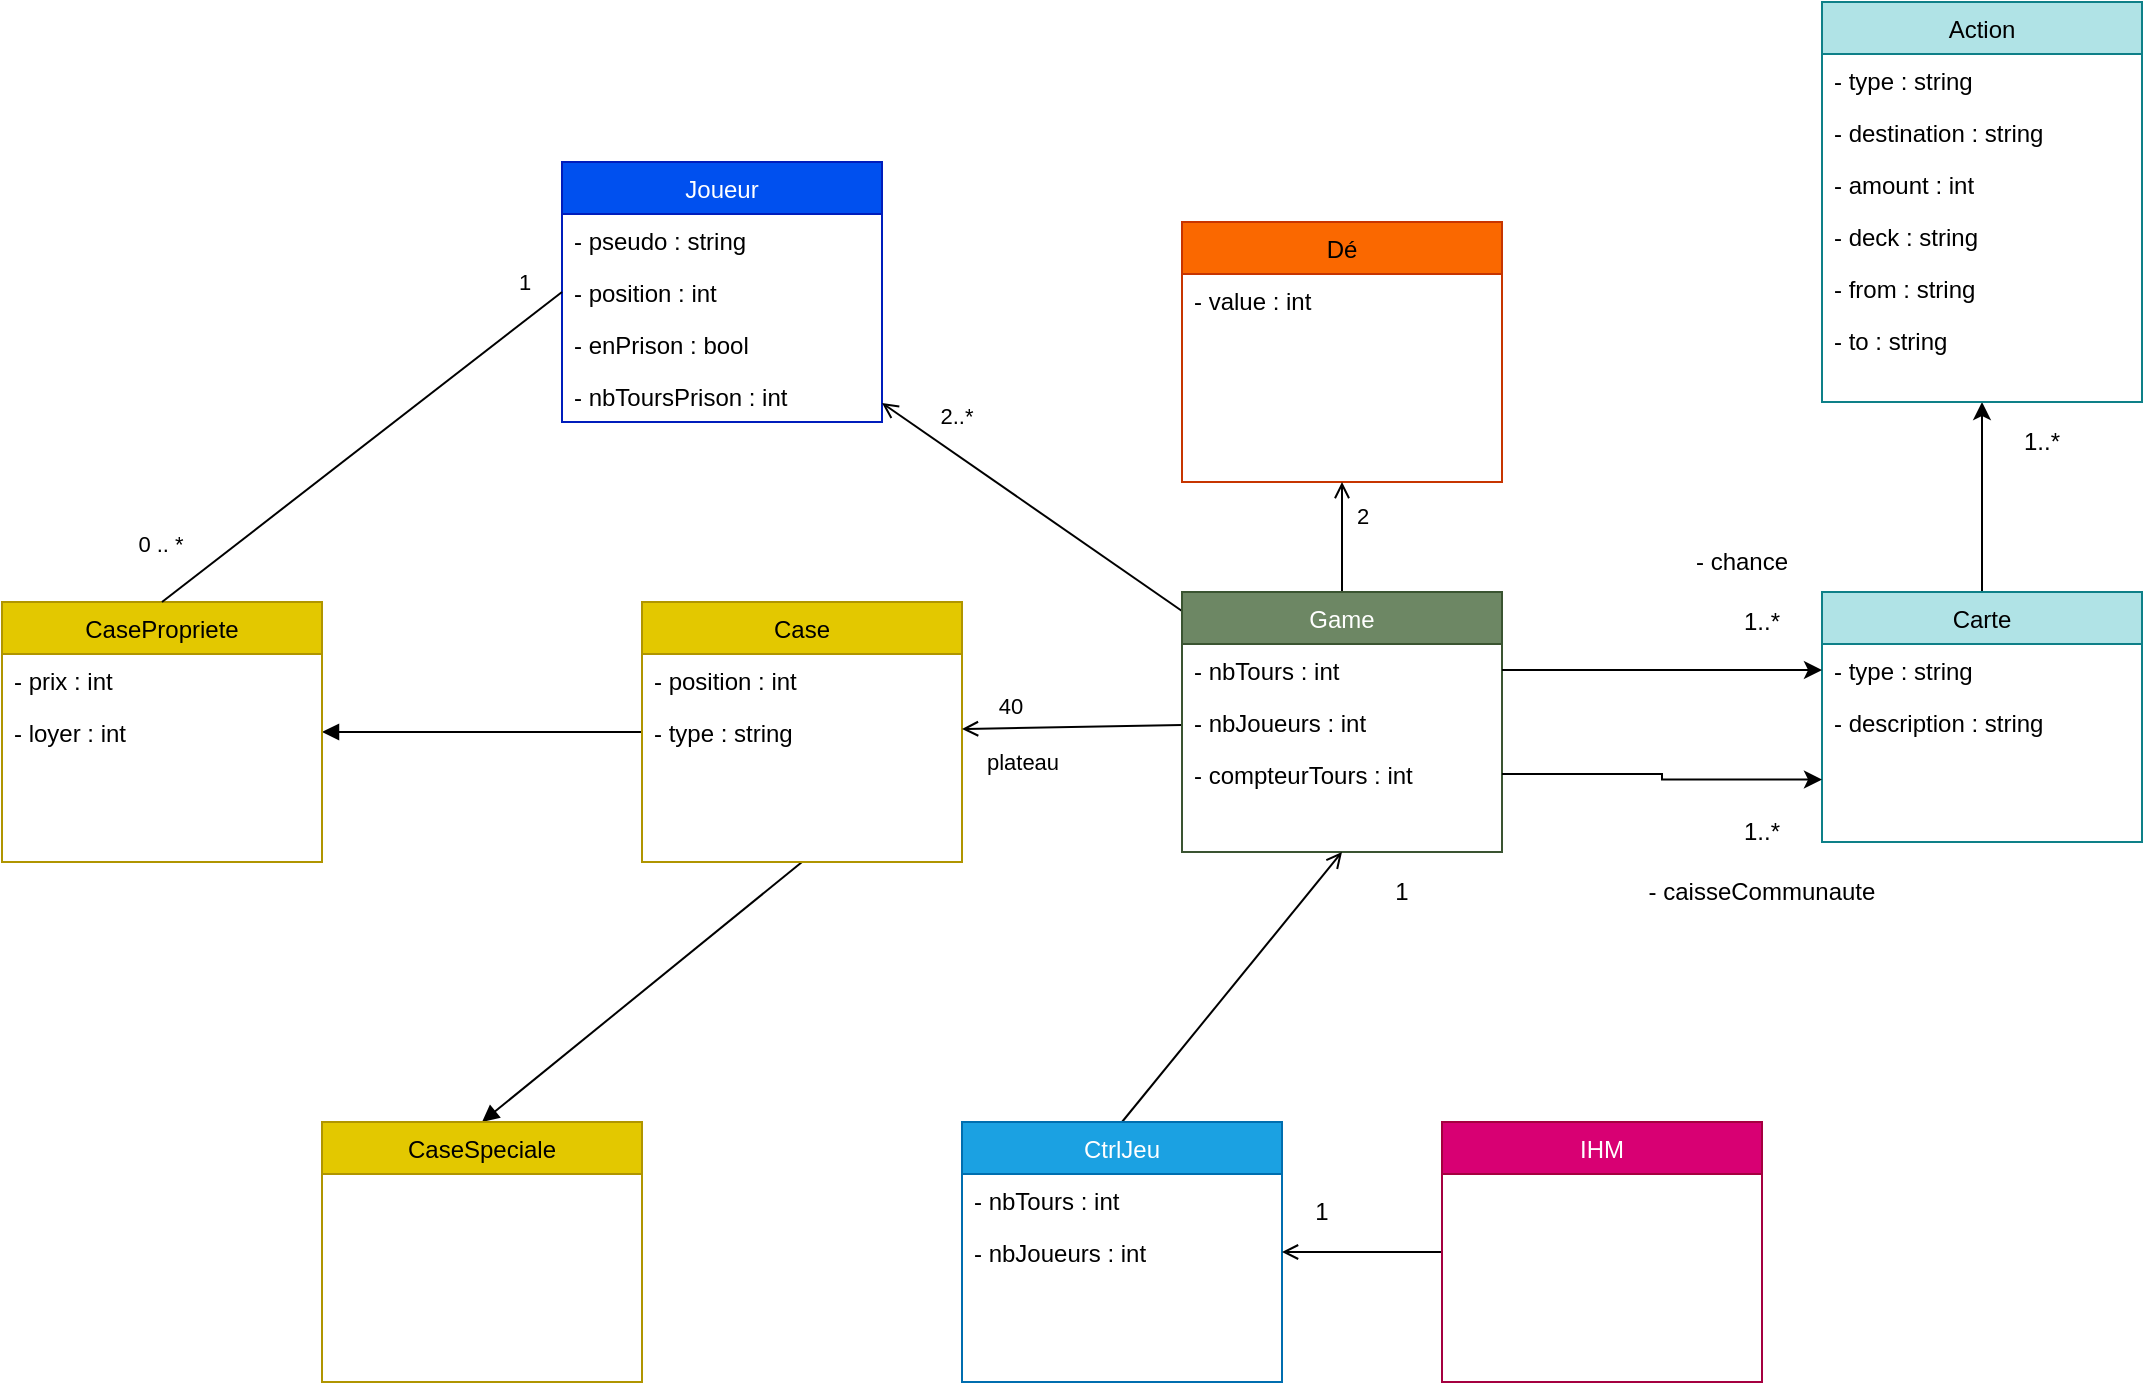 <mxfile version="23.1.5" type="device">
  <diagram id="_8oCq3XgF7DLeL8VEZNo" name="Page-1">
    <mxGraphModel dx="1949" dy="844" grid="1" gridSize="10" guides="1" tooltips="1" connect="1" arrows="1" fold="1" page="1" pageScale="1" pageWidth="827" pageHeight="1169" math="0" shadow="0">
      <root>
        <mxCell id="0" />
        <mxCell id="1" parent="0" />
        <mxCell id="2" style="edgeStyle=none;html=1;exitX=0.5;exitY=1;exitDx=0;exitDy=0;entryX=0.5;entryY=0;entryDx=0;entryDy=0;endArrow=block;endFill=1;" parent="1" source="4" target="23" edge="1">
          <mxGeometry relative="1" as="geometry" />
        </mxCell>
        <mxCell id="3" style="edgeStyle=none;html=1;exitX=0;exitY=0.5;exitDx=0;exitDy=0;entryX=1;entryY=0.5;entryDx=0;entryDy=0;endArrow=block;endFill=1;" parent="1" source="4" target="24" edge="1">
          <mxGeometry relative="1" as="geometry" />
        </mxCell>
        <mxCell id="4" value="Case" style="swimlane;fontStyle=0;align=center;verticalAlign=top;childLayout=stackLayout;horizontal=1;startSize=26;horizontalStack=0;resizeParent=1;resizeLast=0;collapsible=1;marginBottom=0;rounded=0;shadow=0;strokeWidth=1;fillColor=#e3c800;fontColor=#000000;strokeColor=#B09500;" parent="1" vertex="1">
          <mxGeometry x="240" y="460" width="160" height="130" as="geometry">
            <mxRectangle x="550" y="140" width="160" height="26" as="alternateBounds" />
          </mxGeometry>
        </mxCell>
        <mxCell id="5" value="- position : int" style="text;align=left;verticalAlign=top;spacingLeft=4;spacingRight=4;overflow=hidden;rotatable=0;points=[[0,0.5],[1,0.5]];portConstraint=eastwest;rounded=0;shadow=0;html=0;" parent="4" vertex="1">
          <mxGeometry y="26" width="160" height="26" as="geometry" />
        </mxCell>
        <mxCell id="6" value="- type : string" style="text;align=left;verticalAlign=top;spacingLeft=4;spacingRight=4;overflow=hidden;rotatable=0;points=[[0,0.5],[1,0.5]];portConstraint=eastwest;rounded=0;shadow=0;html=0;" parent="4" vertex="1">
          <mxGeometry y="52" width="160" height="26" as="geometry" />
        </mxCell>
        <mxCell id="7" value="Dé" style="swimlane;fontStyle=0;align=center;verticalAlign=top;childLayout=stackLayout;horizontal=1;startSize=26;horizontalStack=0;resizeParent=1;resizeLast=0;collapsible=1;marginBottom=0;rounded=0;shadow=0;strokeWidth=1;fillColor=#fa6800;strokeColor=#C73500;fontColor=#000000;" parent="1" vertex="1">
          <mxGeometry x="510" y="270" width="160" height="130" as="geometry">
            <mxRectangle x="550" y="140" width="160" height="26" as="alternateBounds" />
          </mxGeometry>
        </mxCell>
        <mxCell id="8" value="- value : int" style="text;align=left;verticalAlign=top;spacingLeft=4;spacingRight=4;overflow=hidden;rotatable=0;points=[[0,0.5],[1,0.5]];portConstraint=eastwest;rounded=0;shadow=0;html=0;" parent="7" vertex="1">
          <mxGeometry y="26" width="160" height="26" as="geometry" />
        </mxCell>
        <mxCell id="9" value="Joueur" style="swimlane;fontStyle=0;align=center;verticalAlign=top;childLayout=stackLayout;horizontal=1;startSize=26;horizontalStack=0;resizeParent=1;resizeLast=0;collapsible=1;marginBottom=0;rounded=0;shadow=0;strokeWidth=1;fillColor=#0050ef;fontColor=#ffffff;strokeColor=#001DBC;" parent="1" vertex="1">
          <mxGeometry x="200" y="240" width="160" height="130" as="geometry">
            <mxRectangle x="550" y="140" width="160" height="26" as="alternateBounds" />
          </mxGeometry>
        </mxCell>
        <mxCell id="10" value="- pseudo : string" style="text;align=left;verticalAlign=top;spacingLeft=4;spacingRight=4;overflow=hidden;rotatable=0;points=[[0,0.5],[1,0.5]];portConstraint=eastwest;rounded=0;shadow=0;html=0;" parent="9" vertex="1">
          <mxGeometry y="26" width="160" height="26" as="geometry" />
        </mxCell>
        <mxCell id="11" value="- position : int" style="text;align=left;verticalAlign=top;spacingLeft=4;spacingRight=4;overflow=hidden;rotatable=0;points=[[0,0.5],[1,0.5]];portConstraint=eastwest;rounded=0;shadow=0;html=0;" parent="9" vertex="1">
          <mxGeometry y="52" width="160" height="26" as="geometry" />
        </mxCell>
        <mxCell id="Rf0mwTgzrc6DFlnry7Gh-59" value="- enPrison : bool" style="text;align=left;verticalAlign=top;spacingLeft=4;spacingRight=4;overflow=hidden;rotatable=0;points=[[0,0.5],[1,0.5]];portConstraint=eastwest;rounded=0;shadow=0;html=0;" vertex="1" parent="9">
          <mxGeometry y="78" width="160" height="26" as="geometry" />
        </mxCell>
        <mxCell id="Rf0mwTgzrc6DFlnry7Gh-60" value="- nbToursPrison : int" style="text;align=left;verticalAlign=top;spacingLeft=4;spacingRight=4;overflow=hidden;rotatable=0;points=[[0,0.5],[1,0.5]];portConstraint=eastwest;rounded=0;shadow=0;html=0;" vertex="1" parent="9">
          <mxGeometry y="104" width="160" height="26" as="geometry" />
        </mxCell>
        <mxCell id="12" style="edgeStyle=none;html=1;endArrow=open;endFill=0;" parent="1" source="19" target="9" edge="1">
          <mxGeometry relative="1" as="geometry" />
        </mxCell>
        <mxCell id="13" value="2..*" style="edgeLabel;html=1;align=center;verticalAlign=middle;resizable=0;points=[];" parent="12" vertex="1" connectable="0">
          <mxGeometry x="0.647" y="-1" relative="1" as="geometry">
            <mxPoint x="10" y="-11" as="offset" />
          </mxGeometry>
        </mxCell>
        <mxCell id="14" style="edgeStyle=none;html=1;endArrow=open;endFill=0;" parent="1" source="19" target="7" edge="1">
          <mxGeometry relative="1" as="geometry" />
        </mxCell>
        <mxCell id="15" value="2" style="edgeLabel;html=1;align=center;verticalAlign=middle;resizable=0;points=[];" parent="14" vertex="1" connectable="0">
          <mxGeometry x="0.394" relative="1" as="geometry">
            <mxPoint x="10" as="offset" />
          </mxGeometry>
        </mxCell>
        <mxCell id="16" style="edgeStyle=none;html=1;endArrow=open;endFill=0;" parent="1" source="19" target="4" edge="1">
          <mxGeometry relative="1" as="geometry" />
        </mxCell>
        <mxCell id="17" value="40" style="edgeLabel;html=1;align=center;verticalAlign=middle;resizable=0;points=[];" parent="16" vertex="1" connectable="0">
          <mxGeometry x="0.563" y="-2" relative="1" as="geometry">
            <mxPoint y="-9" as="offset" />
          </mxGeometry>
        </mxCell>
        <mxCell id="18" value="plateau" style="edgeLabel;html=1;align=center;verticalAlign=middle;resizable=0;points=[];" parent="16" vertex="1" connectable="0">
          <mxGeometry x="0.264" y="-1" relative="1" as="geometry">
            <mxPoint x="-11" y="18" as="offset" />
          </mxGeometry>
        </mxCell>
        <mxCell id="19" value="Game" style="swimlane;fontStyle=0;align=center;verticalAlign=top;childLayout=stackLayout;horizontal=1;startSize=26;horizontalStack=0;resizeParent=1;resizeLast=0;collapsible=1;marginBottom=0;rounded=0;shadow=0;strokeWidth=1;fillColor=#6d8764;fontColor=#ffffff;strokeColor=#3A5431;" parent="1" vertex="1">
          <mxGeometry x="510" y="455" width="160" height="130" as="geometry">
            <mxRectangle x="550" y="140" width="160" height="26" as="alternateBounds" />
          </mxGeometry>
        </mxCell>
        <mxCell id="20" value="- nbTours : int" style="text;align=left;verticalAlign=top;spacingLeft=4;spacingRight=4;overflow=hidden;rotatable=0;points=[[0,0.5],[1,0.5]];portConstraint=eastwest;rounded=0;shadow=0;html=0;" parent="19" vertex="1">
          <mxGeometry y="26" width="160" height="26" as="geometry" />
        </mxCell>
        <mxCell id="21" value="- nbJoueurs : int" style="text;align=left;verticalAlign=top;spacingLeft=4;spacingRight=4;overflow=hidden;rotatable=0;points=[[0,0.5],[1,0.5]];portConstraint=eastwest;rounded=0;shadow=0;html=0;" parent="19" vertex="1">
          <mxGeometry y="52" width="160" height="26" as="geometry" />
        </mxCell>
        <mxCell id="22" value="- compteurTours : int" style="text;align=left;verticalAlign=top;spacingLeft=4;spacingRight=4;overflow=hidden;rotatable=0;points=[[0,0.5],[1,0.5]];portConstraint=eastwest;rounded=0;shadow=0;html=0;" parent="19" vertex="1">
          <mxGeometry y="78" width="160" height="26" as="geometry" />
        </mxCell>
        <mxCell id="23" value="CaseSpeciale" style="swimlane;fontStyle=0;align=center;verticalAlign=top;childLayout=stackLayout;horizontal=1;startSize=26;horizontalStack=0;resizeParent=1;resizeLast=0;collapsible=1;marginBottom=0;rounded=0;shadow=0;strokeWidth=1;fillColor=#e3c800;fontColor=#000000;strokeColor=#B09500;" parent="1" vertex="1">
          <mxGeometry x="80" y="720" width="160" height="130" as="geometry">
            <mxRectangle x="550" y="140" width="160" height="26" as="alternateBounds" />
          </mxGeometry>
        </mxCell>
        <mxCell id="24" value="CasePropriete" style="swimlane;fontStyle=0;align=center;verticalAlign=top;childLayout=stackLayout;horizontal=1;startSize=26;horizontalStack=0;resizeParent=1;resizeLast=0;collapsible=1;marginBottom=0;rounded=0;shadow=0;strokeWidth=1;fillColor=#e3c800;fontColor=#000000;strokeColor=#B09500;" parent="1" vertex="1">
          <mxGeometry x="-80" y="460" width="160" height="130" as="geometry">
            <mxRectangle x="550" y="140" width="160" height="26" as="alternateBounds" />
          </mxGeometry>
        </mxCell>
        <mxCell id="25" value="- prix : int" style="text;align=left;verticalAlign=top;spacingLeft=4;spacingRight=4;overflow=hidden;rotatable=0;points=[[0,0.5],[1,0.5]];portConstraint=eastwest;rounded=0;shadow=0;html=0;" parent="24" vertex="1">
          <mxGeometry y="26" width="160" height="26" as="geometry" />
        </mxCell>
        <mxCell id="26" value="- loyer : int" style="text;align=left;verticalAlign=top;spacingLeft=4;spacingRight=4;overflow=hidden;rotatable=0;points=[[0,0.5],[1,0.5]];portConstraint=eastwest;rounded=0;shadow=0;html=0;" parent="24" vertex="1">
          <mxGeometry y="52" width="160" height="26" as="geometry" />
        </mxCell>
        <mxCell id="27" value="" style="endArrow=none;html=1;entryX=0;entryY=0.5;entryDx=0;entryDy=0;exitX=0.5;exitY=0;exitDx=0;exitDy=0;" parent="1" source="24" target="11" edge="1">
          <mxGeometry width="50" height="50" relative="1" as="geometry">
            <mxPoint x="390" y="520" as="sourcePoint" />
            <mxPoint x="440" y="470" as="targetPoint" />
          </mxGeometry>
        </mxCell>
        <mxCell id="28" value="0 .. *" style="edgeLabel;html=1;align=center;verticalAlign=middle;resizable=0;points=[];" parent="27" vertex="1" connectable="0">
          <mxGeometry x="-0.766" y="-3" relative="1" as="geometry">
            <mxPoint x="-26" y="-14" as="offset" />
          </mxGeometry>
        </mxCell>
        <mxCell id="29" value="1" style="edgeLabel;html=1;align=center;verticalAlign=middle;resizable=0;points=[];" parent="27" vertex="1" connectable="0">
          <mxGeometry x="0.799" y="-2" relative="1" as="geometry">
            <mxPoint y="-22" as="offset" />
          </mxGeometry>
        </mxCell>
        <mxCell id="30" style="edgeStyle=none;html=1;exitX=0.5;exitY=0;exitDx=0;exitDy=0;entryX=0.5;entryY=1;entryDx=0;entryDy=0;endArrow=open;endFill=0;" parent="1" source="31" target="19" edge="1">
          <mxGeometry relative="1" as="geometry" />
        </mxCell>
        <mxCell id="31" value="CtrlJeu" style="swimlane;fontStyle=0;align=center;verticalAlign=top;childLayout=stackLayout;horizontal=1;startSize=26;horizontalStack=0;resizeParent=1;resizeLast=0;collapsible=1;marginBottom=0;rounded=0;shadow=0;strokeWidth=1;fillColor=#1ba1e2;fontColor=#ffffff;strokeColor=#006EAF;" parent="1" vertex="1">
          <mxGeometry x="400" y="720" width="160" height="130" as="geometry">
            <mxRectangle x="550" y="140" width="160" height="26" as="alternateBounds" />
          </mxGeometry>
        </mxCell>
        <mxCell id="Rf0mwTgzrc6DFlnry7Gh-35" value="- nbTours : int" style="text;align=left;verticalAlign=top;spacingLeft=4;spacingRight=4;overflow=hidden;rotatable=0;points=[[0,0.5],[1,0.5]];portConstraint=eastwest;rounded=0;shadow=0;html=0;" vertex="1" parent="31">
          <mxGeometry y="26" width="160" height="26" as="geometry" />
        </mxCell>
        <mxCell id="Rf0mwTgzrc6DFlnry7Gh-36" value="- nbJoueurs : int" style="text;align=left;verticalAlign=top;spacingLeft=4;spacingRight=4;overflow=hidden;rotatable=0;points=[[0,0.5],[1,0.5]];portConstraint=eastwest;rounded=0;shadow=0;html=0;" vertex="1" parent="31">
          <mxGeometry y="52" width="160" height="26" as="geometry" />
        </mxCell>
        <mxCell id="32" style="edgeStyle=none;html=1;exitX=0;exitY=0.5;exitDx=0;exitDy=0;entryX=1;entryY=0.5;entryDx=0;entryDy=0;endArrow=open;endFill=0;" parent="1" source="33" target="31" edge="1">
          <mxGeometry relative="1" as="geometry">
            <mxPoint x="670" y="709" as="targetPoint" />
          </mxGeometry>
        </mxCell>
        <mxCell id="33" value="IHM" style="swimlane;fontStyle=0;align=center;verticalAlign=top;childLayout=stackLayout;horizontal=1;startSize=26;horizontalStack=0;resizeParent=1;resizeLast=0;collapsible=1;marginBottom=0;rounded=0;shadow=0;strokeWidth=1;fillColor=#d80073;fontColor=#ffffff;strokeColor=#A50040;" parent="1" vertex="1">
          <mxGeometry x="640" y="720" width="160" height="130" as="geometry">
            <mxRectangle x="550" y="140" width="160" height="26" as="alternateBounds" />
          </mxGeometry>
        </mxCell>
        <mxCell id="Rf0mwTgzrc6DFlnry7Gh-50" style="edgeStyle=orthogonalEdgeStyle;rounded=0;orthogonalLoop=1;jettySize=auto;html=1;exitX=0.5;exitY=0;exitDx=0;exitDy=0;entryX=0.5;entryY=1;entryDx=0;entryDy=0;" edge="1" parent="1" source="Rf0mwTgzrc6DFlnry7Gh-33" target="Rf0mwTgzrc6DFlnry7Gh-41">
          <mxGeometry relative="1" as="geometry" />
        </mxCell>
        <mxCell id="Rf0mwTgzrc6DFlnry7Gh-33" value="Carte" style="swimlane;fontStyle=0;align=center;verticalAlign=top;childLayout=stackLayout;horizontal=1;startSize=26;horizontalStack=0;resizeParent=1;resizeLast=0;collapsible=1;marginBottom=0;rounded=0;shadow=0;strokeWidth=1;fillColor=#b0e3e6;strokeColor=#0e8088;" vertex="1" parent="1">
          <mxGeometry x="830" y="455" width="160" height="125" as="geometry">
            <mxRectangle x="550" y="140" width="160" height="26" as="alternateBounds" />
          </mxGeometry>
        </mxCell>
        <mxCell id="Rf0mwTgzrc6DFlnry7Gh-34" value="- type : string" style="text;align=left;verticalAlign=top;spacingLeft=4;spacingRight=4;overflow=hidden;rotatable=0;points=[[0,0.5],[1,0.5]];portConstraint=eastwest;rounded=0;shadow=0;html=0;" vertex="1" parent="Rf0mwTgzrc6DFlnry7Gh-33">
          <mxGeometry y="26" width="160" height="26" as="geometry" />
        </mxCell>
        <mxCell id="Rf0mwTgzrc6DFlnry7Gh-37" value="- description : string" style="text;align=left;verticalAlign=top;spacingLeft=4;spacingRight=4;overflow=hidden;rotatable=0;points=[[0,0.5],[1,0.5]];portConstraint=eastwest;rounded=0;shadow=0;html=0;" vertex="1" parent="Rf0mwTgzrc6DFlnry7Gh-33">
          <mxGeometry y="52" width="160" height="26" as="geometry" />
        </mxCell>
        <mxCell id="Rf0mwTgzrc6DFlnry7Gh-39" style="edgeStyle=orthogonalEdgeStyle;rounded=0;orthogonalLoop=1;jettySize=auto;html=1;exitX=1;exitY=0.5;exitDx=0;exitDy=0;entryX=0;entryY=0.5;entryDx=0;entryDy=0;" edge="1" parent="1" source="20" target="Rf0mwTgzrc6DFlnry7Gh-34">
          <mxGeometry relative="1" as="geometry" />
        </mxCell>
        <mxCell id="Rf0mwTgzrc6DFlnry7Gh-40" style="edgeStyle=orthogonalEdgeStyle;rounded=0;orthogonalLoop=1;jettySize=auto;html=1;exitX=1;exitY=0.5;exitDx=0;exitDy=0;entryX=0;entryY=0.75;entryDx=0;entryDy=0;" edge="1" parent="1" source="22" target="Rf0mwTgzrc6DFlnry7Gh-33">
          <mxGeometry relative="1" as="geometry" />
        </mxCell>
        <mxCell id="Rf0mwTgzrc6DFlnry7Gh-41" value="Action" style="swimlane;fontStyle=0;align=center;verticalAlign=top;childLayout=stackLayout;horizontal=1;startSize=26;horizontalStack=0;resizeParent=1;resizeLast=0;collapsible=1;marginBottom=0;rounded=0;shadow=0;strokeWidth=1;fillColor=#b0e3e6;strokeColor=#0e8088;" vertex="1" parent="1">
          <mxGeometry x="830" y="160" width="160" height="200" as="geometry">
            <mxRectangle x="550" y="140" width="160" height="26" as="alternateBounds" />
          </mxGeometry>
        </mxCell>
        <mxCell id="Rf0mwTgzrc6DFlnry7Gh-42" value="- type : string" style="text;align=left;verticalAlign=top;spacingLeft=4;spacingRight=4;overflow=hidden;rotatable=0;points=[[0,0.5],[1,0.5]];portConstraint=eastwest;rounded=0;shadow=0;html=0;" vertex="1" parent="Rf0mwTgzrc6DFlnry7Gh-41">
          <mxGeometry y="26" width="160" height="26" as="geometry" />
        </mxCell>
        <mxCell id="Rf0mwTgzrc6DFlnry7Gh-43" value="- destination : string" style="text;align=left;verticalAlign=top;spacingLeft=4;spacingRight=4;overflow=hidden;rotatable=0;points=[[0,0.5],[1,0.5]];portConstraint=eastwest;rounded=0;shadow=0;html=0;" vertex="1" parent="Rf0mwTgzrc6DFlnry7Gh-41">
          <mxGeometry y="52" width="160" height="26" as="geometry" />
        </mxCell>
        <mxCell id="Rf0mwTgzrc6DFlnry7Gh-45" value="- amount : int" style="text;align=left;verticalAlign=top;spacingLeft=4;spacingRight=4;overflow=hidden;rotatable=0;points=[[0,0.5],[1,0.5]];portConstraint=eastwest;rounded=0;shadow=0;html=0;" vertex="1" parent="Rf0mwTgzrc6DFlnry7Gh-41">
          <mxGeometry y="78" width="160" height="26" as="geometry" />
        </mxCell>
        <mxCell id="Rf0mwTgzrc6DFlnry7Gh-46" value="- deck : string" style="text;align=left;verticalAlign=top;spacingLeft=4;spacingRight=4;overflow=hidden;rotatable=0;points=[[0,0.5],[1,0.5]];portConstraint=eastwest;rounded=0;shadow=0;html=0;" vertex="1" parent="Rf0mwTgzrc6DFlnry7Gh-41">
          <mxGeometry y="104" width="160" height="26" as="geometry" />
        </mxCell>
        <mxCell id="Rf0mwTgzrc6DFlnry7Gh-47" value="- from : string" style="text;align=left;verticalAlign=top;spacingLeft=4;spacingRight=4;overflow=hidden;rotatable=0;points=[[0,0.5],[1,0.5]];portConstraint=eastwest;rounded=0;shadow=0;html=0;" vertex="1" parent="Rf0mwTgzrc6DFlnry7Gh-41">
          <mxGeometry y="130" width="160" height="26" as="geometry" />
        </mxCell>
        <mxCell id="Rf0mwTgzrc6DFlnry7Gh-48" value="- to : string" style="text;align=left;verticalAlign=top;spacingLeft=4;spacingRight=4;overflow=hidden;rotatable=0;points=[[0,0.5],[1,0.5]];portConstraint=eastwest;rounded=0;shadow=0;html=0;" vertex="1" parent="Rf0mwTgzrc6DFlnry7Gh-41">
          <mxGeometry y="156" width="160" height="26" as="geometry" />
        </mxCell>
        <mxCell id="Rf0mwTgzrc6DFlnry7Gh-51" value="1..*" style="text;html=1;align=center;verticalAlign=middle;whiteSpace=wrap;rounded=0;" vertex="1" parent="1">
          <mxGeometry x="920" y="365" width="40" height="30" as="geometry" />
        </mxCell>
        <mxCell id="Rf0mwTgzrc6DFlnry7Gh-52" value="1..*" style="text;html=1;align=center;verticalAlign=middle;whiteSpace=wrap;rounded=0;" vertex="1" parent="1">
          <mxGeometry x="780" y="455" width="40" height="30" as="geometry" />
        </mxCell>
        <mxCell id="Rf0mwTgzrc6DFlnry7Gh-53" value="1..*" style="text;html=1;align=center;verticalAlign=middle;whiteSpace=wrap;rounded=0;" vertex="1" parent="1">
          <mxGeometry x="780" y="560" width="40" height="30" as="geometry" />
        </mxCell>
        <mxCell id="Rf0mwTgzrc6DFlnry7Gh-55" value="- chance" style="text;html=1;align=center;verticalAlign=middle;whiteSpace=wrap;rounded=0;" vertex="1" parent="1">
          <mxGeometry x="760" y="425" width="60" height="30" as="geometry" />
        </mxCell>
        <mxCell id="Rf0mwTgzrc6DFlnry7Gh-56" value="- caisseCommunaute" style="text;html=1;align=center;verticalAlign=middle;whiteSpace=wrap;rounded=0;" vertex="1" parent="1">
          <mxGeometry x="735" y="590" width="130" height="30" as="geometry" />
        </mxCell>
        <mxCell id="Rf0mwTgzrc6DFlnry7Gh-57" value="1" style="text;html=1;align=center;verticalAlign=middle;whiteSpace=wrap;rounded=0;" vertex="1" parent="1">
          <mxGeometry x="560" y="750" width="40" height="30" as="geometry" />
        </mxCell>
        <mxCell id="Rf0mwTgzrc6DFlnry7Gh-58" value="1" style="text;html=1;align=center;verticalAlign=middle;whiteSpace=wrap;rounded=0;" vertex="1" parent="1">
          <mxGeometry x="600" y="590" width="40" height="30" as="geometry" />
        </mxCell>
      </root>
    </mxGraphModel>
  </diagram>
</mxfile>
